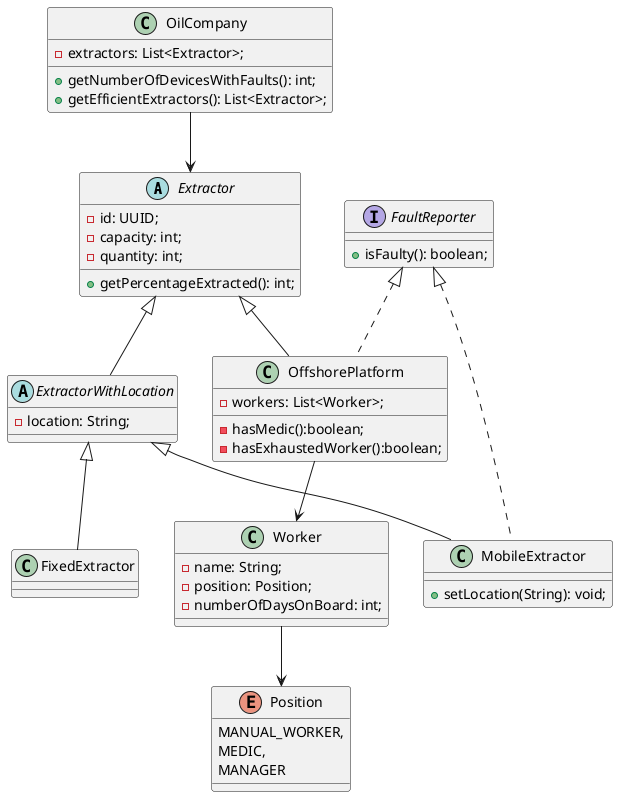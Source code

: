 @startuml

abstract class Extractor{
- id: UUID;
- capacity: int;
- quantity: int;
+ getPercentageExtracted(): int;
}
abstract class ExtractorWithLocation extends Extractor{
- location: String;
}
interface FaultReporter{
+ isFaulty(): boolean;
}
class FixedExtractor extends ExtractorWithLocation{}
class MobileExtractor extends ExtractorWithLocation implements FaultReporter{
+ setLocation(String): void;
}
class OffshorePlatform extends Extractor implements FaultReporter{
- workers: List<Worker>;
- hasMedic():boolean;
- hasExhaustedWorker():boolean;
}
class Worker{
- name: String;
- position: Position;
- numberOfDaysOnBoard: int;
}
enum Position{
MANUAL_WORKER,
MEDIC,
MANAGER
}
class OilCompany{
- extractors: List<Extractor>;
+ getNumberOfDevicesWithFaults(): int;
+ getEfficientExtractors(): List<Extractor>;
}

OilCompany --> Extractor
Worker --> Position
OffshorePlatform --> Worker


@enduml